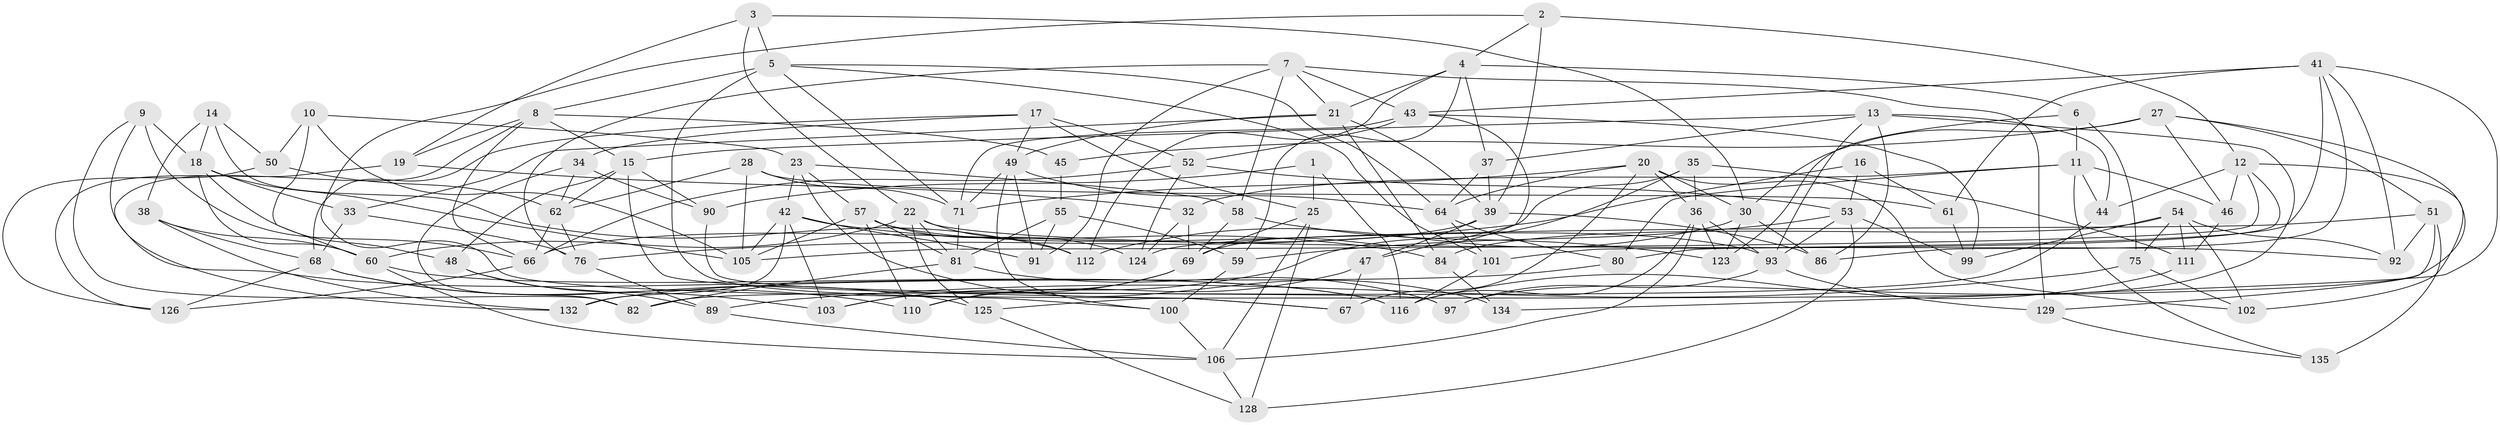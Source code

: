 // Generated by graph-tools (version 1.1) at 2025/52/02/27/25 19:52:27]
// undirected, 95 vertices, 225 edges
graph export_dot {
graph [start="1"]
  node [color=gray90,style=filled];
  1;
  2;
  3;
  4 [super="+107"];
  5 [super="+109"];
  6;
  7 [super="+70"];
  8 [super="+119"];
  9;
  10;
  11 [super="+56"];
  12 [super="+31"];
  13 [super="+108"];
  14;
  15 [super="+115"];
  16;
  17 [super="+113"];
  18 [super="+83"];
  19;
  20 [super="+29"];
  21 [super="+63"];
  22 [super="+24"];
  23 [super="+26"];
  25 [super="+130"];
  27 [super="+88"];
  28;
  30 [super="+40"];
  32;
  33;
  34;
  35;
  36 [super="+104"];
  37;
  38;
  39 [super="+78"];
  41 [super="+72"];
  42 [super="+120"];
  43 [super="+65"];
  44;
  45;
  46;
  47;
  48;
  49 [super="+85"];
  50;
  51 [super="+133"];
  52 [super="+127"];
  53 [super="+77"];
  54 [super="+95"];
  55;
  57 [super="+74"];
  58;
  59;
  60 [super="+96"];
  61;
  62 [super="+73"];
  64 [super="+131"];
  66 [super="+114"];
  67;
  68 [super="+122"];
  69 [super="+118"];
  71 [super="+79"];
  75;
  76 [super="+94"];
  80;
  81 [super="+87"];
  82;
  84;
  86;
  89;
  90;
  91;
  92;
  93 [super="+98"];
  97;
  99;
  100;
  101;
  102;
  103;
  105 [super="+121"];
  106 [super="+136"];
  110;
  111;
  112;
  116 [super="+117"];
  123;
  124;
  125;
  126;
  128;
  129;
  132;
  134;
  135;
  1 -- 25 [weight=2];
  1 -- 90;
  1 -- 116;
  2 -- 100;
  2 -- 4;
  2 -- 12;
  2 -- 39;
  3 -- 19;
  3 -- 5;
  3 -- 22;
  3 -- 30;
  4 -- 21;
  4 -- 59;
  4 -- 112;
  4 -- 37;
  4 -- 6;
  5 -- 67;
  5 -- 64;
  5 -- 101;
  5 -- 71;
  5 -- 8;
  6 -- 123;
  6 -- 75;
  6 -- 11;
  7 -- 91;
  7 -- 21;
  7 -- 76;
  7 -- 129;
  7 -- 58;
  7 -- 43;
  8 -- 66;
  8 -- 45;
  8 -- 15;
  8 -- 19;
  8 -- 132;
  9 -- 82;
  9 -- 18;
  9 -- 66;
  9 -- 116;
  10 -- 105;
  10 -- 50;
  10 -- 23;
  10 -- 60;
  11 -- 80;
  11 -- 135;
  11 -- 32;
  11 -- 46;
  11 -- 44;
  12 -- 101;
  12 -- 44;
  12 -- 102;
  12 -- 46;
  12 -- 105;
  13 -- 37;
  13 -- 86;
  13 -- 15;
  13 -- 97;
  13 -- 44;
  13 -- 93;
  14 -- 50;
  14 -- 112;
  14 -- 38;
  14 -- 18;
  15 -- 67;
  15 -- 62;
  15 -- 48;
  15 -- 90;
  16 -- 76 [weight=2];
  16 -- 53;
  16 -- 61;
  17 -- 52 [weight=2];
  17 -- 68;
  17 -- 49;
  17 -- 34;
  17 -- 25;
  18 -- 48;
  18 -- 33;
  18 -- 60;
  18 -- 105;
  19 -- 126;
  19 -- 32;
  20 -- 36;
  20 -- 71;
  20 -- 102;
  20 -- 64;
  20 -- 67;
  20 -- 30;
  21 -- 33;
  21 -- 49;
  21 -- 84;
  21 -- 39;
  22 -- 92;
  22 -- 125;
  22 -- 112;
  22 -- 60;
  22 -- 81;
  23 -- 134 [weight=2];
  23 -- 42;
  23 -- 57;
  23 -- 58;
  25 -- 128;
  25 -- 106;
  25 -- 69;
  27 -- 45 [weight=2];
  27 -- 125;
  27 -- 30;
  27 -- 46;
  27 -- 51;
  28 -- 61;
  28 -- 71;
  28 -- 105;
  28 -- 62;
  30 -- 123;
  30 -- 86;
  30 -- 112;
  32 -- 69;
  32 -- 124;
  33 -- 76;
  33 -- 68;
  34 -- 90;
  34 -- 82;
  34 -- 62;
  35 -- 36;
  35 -- 111;
  35 -- 103;
  35 -- 69;
  36 -- 123;
  36 -- 116;
  36 -- 106;
  36 -- 93;
  37 -- 64;
  37 -- 39;
  38 -- 132;
  38 -- 60;
  38 -- 68;
  39 -- 47;
  39 -- 66;
  39 -- 86;
  41 -- 92;
  41 -- 61;
  41 -- 86;
  41 -- 80;
  41 -- 43;
  41 -- 134;
  42 -- 84;
  42 -- 91;
  42 -- 132;
  42 -- 103;
  42 -- 105;
  43 -- 47;
  43 -- 99;
  43 -- 71;
  43 -- 52;
  44 -- 82;
  45 -- 55;
  46 -- 111;
  47 -- 67;
  47 -- 110;
  48 -- 103;
  48 -- 89;
  49 -- 100;
  49 -- 64;
  49 -- 91;
  49 -- 71;
  50 -- 126;
  50 -- 62;
  51 -- 124;
  51 -- 129;
  51 -- 135 [weight=2];
  51 -- 92;
  52 -- 124;
  52 -- 53;
  52 -- 66;
  53 -- 59;
  53 -- 128;
  53 -- 99;
  53 -- 93;
  54 -- 99;
  54 -- 75;
  54 -- 84;
  54 -- 102;
  54 -- 92;
  54 -- 111;
  55 -- 91;
  55 -- 81;
  55 -- 59;
  57 -- 110;
  57 -- 105;
  57 -- 124;
  57 -- 81;
  57 -- 93;
  58 -- 69;
  58 -- 123;
  59 -- 100;
  60 -- 106;
  60 -- 116;
  61 -- 99;
  62 -- 76;
  62 -- 66;
  64 -- 80;
  64 -- 101;
  66 -- 126;
  68 -- 126;
  68 -- 125;
  68 -- 110;
  69 -- 103;
  69 -- 110;
  71 -- 81;
  75 -- 89;
  75 -- 102;
  76 -- 89;
  80 -- 132;
  81 -- 82;
  81 -- 97;
  84 -- 134;
  89 -- 106;
  90 -- 97;
  93 -- 97;
  93 -- 129;
  100 -- 106;
  101 -- 116;
  106 -- 128;
  111 -- 116;
  125 -- 128;
  129 -- 135;
}
